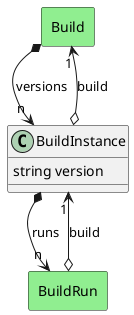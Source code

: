 @startuml

class "BuildInstance" as Model {
 string version

 
}

rectangle "Build" as Build #lightblue {
}

Model o--> "1" Build : build


rectangle "BuildRun" as BuildRun #lightblue {
}

Model *--> "n" BuildRun : runs




    rectangle "Build" as Build #lightgreen {
    }
    
        Build   *--> "n" Model : "versions"
    
    rectangle "BuildRun" as BuildRun #lightgreen {
    }
    
        BuildRun   o--> "1" Model : "build"
    

@enduml
